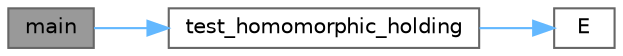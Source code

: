digraph "main"
{
 // LATEX_PDF_SIZE
  bgcolor="transparent";
  edge [fontname=Helvetica,fontsize=10,labelfontname=Helvetica,labelfontsize=10];
  node [fontname=Helvetica,fontsize=10,shape=box,height=0.2,width=0.4];
  rankdir="LR";
  Node1 [id="Node000001",label="main",height=0.2,width=0.4,color="gray40", fillcolor="grey60", style="filled", fontcolor="black",tooltip=" "];
  Node1 -> Node2 [id="edge1_Node000001_Node000002",color="steelblue1",style="solid",tooltip=" "];
  Node2 [id="Node000002",label="test_homomorphic_holding",height=0.2,width=0.4,color="grey40", fillcolor="white", style="filled",URL="$test_8cpp.html#a79f93722fe6ac2a0d61126c016502191",tooltip=" "];
  Node2 -> Node3 [id="edge2_Node000002_Node000003",color="steelblue1",style="solid",tooltip=" "];
  Node3 [id="Node000003",label="E",height=0.2,width=0.4,color="grey40", fillcolor="white", style="filled",URL="$test_8cpp.html#a43b966a0cef9f1f8f09c3a45ffc9b616",tooltip=" "];
}
